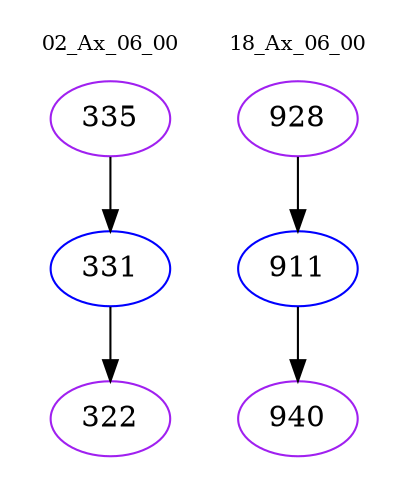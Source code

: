 digraph{
subgraph cluster_0 {
color = white
label = "02_Ax_06_00";
fontsize=10;
T0_335 [label="335", color="purple"]
T0_335 -> T0_331 [color="black"]
T0_331 [label="331", color="blue"]
T0_331 -> T0_322 [color="black"]
T0_322 [label="322", color="purple"]
}
subgraph cluster_1 {
color = white
label = "18_Ax_06_00";
fontsize=10;
T1_928 [label="928", color="purple"]
T1_928 -> T1_911 [color="black"]
T1_911 [label="911", color="blue"]
T1_911 -> T1_940 [color="black"]
T1_940 [label="940", color="purple"]
}
}
